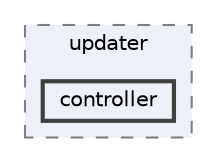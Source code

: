 digraph "src/org/lineageos/updater/controller"
{
 // LATEX_PDF_SIZE
  bgcolor="transparent";
  edge [fontname=Helvetica,fontsize=10,labelfontname=Helvetica,labelfontsize=10];
  node [fontname=Helvetica,fontsize=10,shape=box,height=0.2,width=0.4];
  compound=true
  subgraph clusterdir_f4d8d5db0d421303e42f4294810418f2 {
    graph [ bgcolor="#edf0f7", pencolor="grey50", label="updater", fontname=Helvetica,fontsize=10 style="filled,dashed", URL="dir_f4d8d5db0d421303e42f4294810418f2.html",tooltip=""]
  dir_ce5b1c899c5e1fbca02055db52cd09f4 [label="controller", fillcolor="#edf0f7", color="grey25", style="filled,bold", URL="dir_ce5b1c899c5e1fbca02055db52cd09f4.html",tooltip=""];
  }
}
